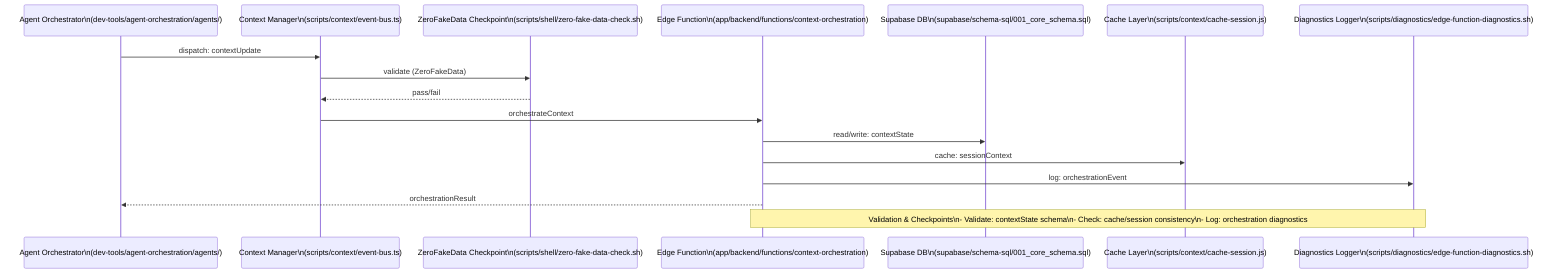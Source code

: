 ---
id: context-orchestration
intent: Context Orchestration Sequence (modular, agentic, with stable node IDs)
context: |
  Sequence diagram showing context update flow: agent triggers, validation, orchestration, and checkpointing. Uses shared snippet blocks for node consistency.
---
sequenceDiagram
    participant AGENT as Agent Orchestrator\n(dev-tools/agent-orchestration/agents/)
    participant CMGR as Context Manager\n(scripts/context/event-bus.ts)
    participant ZFD as ZeroFakeData Checkpoint\n(scripts/shell/zero-fake-data-check.sh)
    participant FN as Edge Function\n(app/backend/functions/context-orchestration)
    participant DB as Supabase DB\n(supabase/schema-sql/001_core_schema.sql)
    participant CACHE as Cache Layer\n(scripts/context/cache-session.js)
    participant LOG as Diagnostics Logger\n(scripts/diagnostics/edge-function-diagnostics.sh)

    AGENT->>CMGR: dispatch: contextUpdate
    CMGR->>ZFD: validate (ZeroFakeData)
    ZFD-->>CMGR: pass/fail
    CMGR->>FN: orchestrateContext
    FN->>DB: read/write: contextState
    FN->>CACHE: cache: sessionContext
    FN->>LOG: log: orchestrationEvent
    FN-->>AGENT: orchestrationResult

    %% Validation checkpoint
    Note over FN,LOG: Validation & Checkpoints\n- Validate: contextState schema\n- Check: cache/session consistency\n- Log: orchestration diagnostics